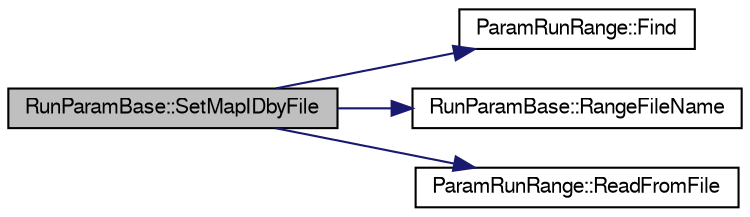 digraph "RunParamBase::SetMapIDbyFile"
{
  bgcolor="transparent";
  edge [fontname="FreeSans",fontsize="10",labelfontname="FreeSans",labelfontsize="10"];
  node [fontname="FreeSans",fontsize="10",shape=record];
  rankdir="LR";
  Node1 [label="RunParamBase::SetMapIDbyFile",height=0.2,width=0.4,color="black", fillcolor="grey75", style="filled" fontcolor="black"];
  Node1 -> Node2 [color="midnightblue",fontsize="10",style="solid",fontname="FreeSans"];
  Node2 [label="ParamRunRange::Find",height=0.2,width=0.4,color="black",URL="$d0/d0d/classParamRunRange.html#a6a2dad9dc6c5fe19ef4e07109f2de6c6"];
  Node1 -> Node3 [color="midnightblue",fontsize="10",style="solid",fontname="FreeSans"];
  Node3 [label="RunParamBase::RangeFileName",height=0.2,width=0.4,color="black",URL="$db/d8a/classRunParamBase.html#aebc390d29c3083e39a226cce4293ac63"];
  Node1 -> Node4 [color="midnightblue",fontsize="10",style="solid",fontname="FreeSans"];
  Node4 [label="ParamRunRange::ReadFromFile",height=0.2,width=0.4,color="black",URL="$d0/d0d/classParamRunRange.html#ad1ac4214102487dfd65cb07c7293d082"];
}
